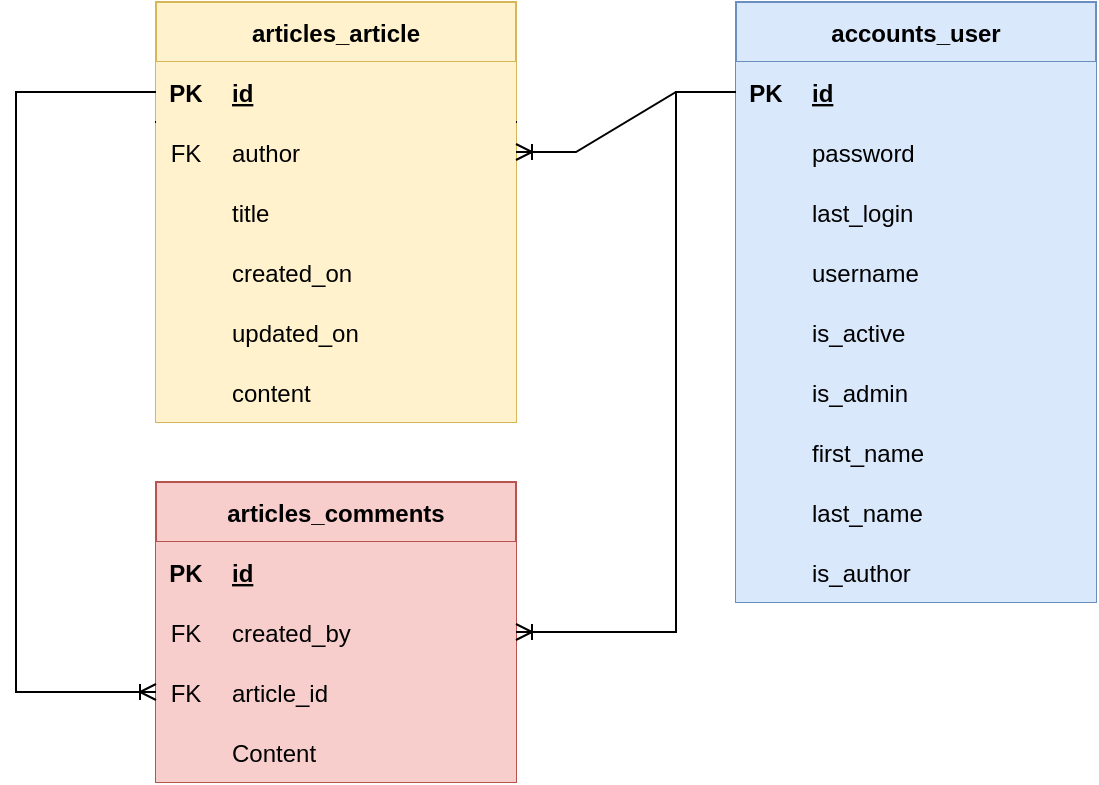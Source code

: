 <mxfile version="17.1.3" type="device"><diagram id="SGhBjbVwu2Fie4Jxc-4S" name="Page-1"><mxGraphModel dx="981" dy="526" grid="1" gridSize="10" guides="1" tooltips="1" connect="1" arrows="1" fold="1" page="1" pageScale="1" pageWidth="827" pageHeight="1169" math="0" shadow="0"><root><mxCell id="0"/><mxCell id="1" parent="0"/><mxCell id="_m4ntM4qR-f4kt7t6_uK-1" value="articles_article" style="shape=table;startSize=30;container=1;collapsible=1;childLayout=tableLayout;fixedRows=1;rowLines=0;fontStyle=1;align=center;resizeLast=1;fillColor=#fff2cc;strokeColor=#d6b656;" parent="1" vertex="1"><mxGeometry x="200" y="90" width="180" height="210" as="geometry"/></mxCell><mxCell id="_m4ntM4qR-f4kt7t6_uK-2" value="" style="shape=partialRectangle;collapsible=0;dropTarget=0;pointerEvents=0;fillColor=none;top=0;left=0;bottom=1;right=0;points=[[0,0.5],[1,0.5]];portConstraint=eastwest;" parent="_m4ntM4qR-f4kt7t6_uK-1" vertex="1"><mxGeometry y="30" width="180" height="30" as="geometry"/></mxCell><mxCell id="_m4ntM4qR-f4kt7t6_uK-3" value="PK" style="shape=partialRectangle;connectable=0;fillColor=#fff2cc;top=0;left=0;bottom=0;right=0;fontStyle=1;overflow=hidden;strokeColor=#d6b656;" parent="_m4ntM4qR-f4kt7t6_uK-2" vertex="1"><mxGeometry width="30" height="30" as="geometry"><mxRectangle width="30" height="30" as="alternateBounds"/></mxGeometry></mxCell><mxCell id="_m4ntM4qR-f4kt7t6_uK-4" value="id" style="shape=partialRectangle;connectable=0;fillColor=#fff2cc;top=0;left=0;bottom=0;right=0;align=left;spacingLeft=6;fontStyle=5;overflow=hidden;strokeColor=#d6b656;" parent="_m4ntM4qR-f4kt7t6_uK-2" vertex="1"><mxGeometry x="30" width="150" height="30" as="geometry"><mxRectangle width="150" height="30" as="alternateBounds"/></mxGeometry></mxCell><mxCell id="_m4ntM4qR-f4kt7t6_uK-5" value="" style="shape=partialRectangle;collapsible=0;dropTarget=0;pointerEvents=0;fillColor=none;top=0;left=0;bottom=0;right=0;points=[[0,0.5],[1,0.5]];portConstraint=eastwest;" parent="_m4ntM4qR-f4kt7t6_uK-1" vertex="1"><mxGeometry y="60" width="180" height="30" as="geometry"/></mxCell><mxCell id="_m4ntM4qR-f4kt7t6_uK-6" value="FK" style="shape=partialRectangle;connectable=0;fillColor=#fff2cc;top=0;left=0;bottom=0;right=0;editable=1;overflow=hidden;strokeColor=#d6b656;" parent="_m4ntM4qR-f4kt7t6_uK-5" vertex="1"><mxGeometry width="30" height="30" as="geometry"><mxRectangle width="30" height="30" as="alternateBounds"/></mxGeometry></mxCell><mxCell id="_m4ntM4qR-f4kt7t6_uK-7" value="author" style="shape=partialRectangle;connectable=0;fillColor=#fff2cc;top=0;left=0;bottom=0;right=0;align=left;spacingLeft=6;overflow=hidden;strokeColor=#d6b656;" parent="_m4ntM4qR-f4kt7t6_uK-5" vertex="1"><mxGeometry x="30" width="150" height="30" as="geometry"><mxRectangle width="150" height="30" as="alternateBounds"/></mxGeometry></mxCell><mxCell id="_m4ntM4qR-f4kt7t6_uK-8" value="" style="shape=partialRectangle;collapsible=0;dropTarget=0;pointerEvents=0;fillColor=none;top=0;left=0;bottom=0;right=0;points=[[0,0.5],[1,0.5]];portConstraint=eastwest;" parent="_m4ntM4qR-f4kt7t6_uK-1" vertex="1"><mxGeometry y="90" width="180" height="30" as="geometry"/></mxCell><mxCell id="_m4ntM4qR-f4kt7t6_uK-9" value="" style="shape=partialRectangle;connectable=0;fillColor=#fff2cc;top=0;left=0;bottom=0;right=0;editable=1;overflow=hidden;strokeColor=#d6b656;" parent="_m4ntM4qR-f4kt7t6_uK-8" vertex="1"><mxGeometry width="30" height="30" as="geometry"><mxRectangle width="30" height="30" as="alternateBounds"/></mxGeometry></mxCell><mxCell id="_m4ntM4qR-f4kt7t6_uK-10" value="title" style="shape=partialRectangle;connectable=0;fillColor=#fff2cc;top=0;left=0;bottom=0;right=0;align=left;spacingLeft=6;overflow=hidden;strokeColor=#d6b656;" parent="_m4ntM4qR-f4kt7t6_uK-8" vertex="1"><mxGeometry x="30" width="150" height="30" as="geometry"><mxRectangle width="150" height="30" as="alternateBounds"/></mxGeometry></mxCell><mxCell id="_m4ntM4qR-f4kt7t6_uK-11" value="" style="shape=partialRectangle;collapsible=0;dropTarget=0;pointerEvents=0;fillColor=none;top=0;left=0;bottom=0;right=0;points=[[0,0.5],[1,0.5]];portConstraint=eastwest;" parent="_m4ntM4qR-f4kt7t6_uK-1" vertex="1"><mxGeometry y="120" width="180" height="30" as="geometry"/></mxCell><mxCell id="_m4ntM4qR-f4kt7t6_uK-12" value="" style="shape=partialRectangle;connectable=0;fillColor=#fff2cc;top=0;left=0;bottom=0;right=0;editable=1;overflow=hidden;strokeColor=#d6b656;" parent="_m4ntM4qR-f4kt7t6_uK-11" vertex="1"><mxGeometry width="30" height="30" as="geometry"><mxRectangle width="30" height="30" as="alternateBounds"/></mxGeometry></mxCell><mxCell id="_m4ntM4qR-f4kt7t6_uK-13" value="created_on" style="shape=partialRectangle;connectable=0;fillColor=#fff2cc;top=0;left=0;bottom=0;right=0;align=left;spacingLeft=6;overflow=hidden;strokeColor=#d6b656;" parent="_m4ntM4qR-f4kt7t6_uK-11" vertex="1"><mxGeometry x="30" width="150" height="30" as="geometry"><mxRectangle width="150" height="30" as="alternateBounds"/></mxGeometry></mxCell><mxCell id="_m4ntM4qR-f4kt7t6_uK-29" value="" style="shape=partialRectangle;collapsible=0;dropTarget=0;pointerEvents=0;fillColor=none;top=0;left=0;bottom=0;right=0;points=[[0,0.5],[1,0.5]];portConstraint=eastwest;" parent="_m4ntM4qR-f4kt7t6_uK-1" vertex="1"><mxGeometry y="150" width="180" height="30" as="geometry"/></mxCell><mxCell id="_m4ntM4qR-f4kt7t6_uK-30" value="" style="shape=partialRectangle;connectable=0;fillColor=#fff2cc;top=0;left=0;bottom=0;right=0;editable=1;overflow=hidden;strokeColor=#d6b656;" parent="_m4ntM4qR-f4kt7t6_uK-29" vertex="1"><mxGeometry width="30" height="30" as="geometry"><mxRectangle width="30" height="30" as="alternateBounds"/></mxGeometry></mxCell><mxCell id="_m4ntM4qR-f4kt7t6_uK-31" value="updated_on" style="shape=partialRectangle;connectable=0;fillColor=#fff2cc;top=0;left=0;bottom=0;right=0;align=left;spacingLeft=6;overflow=hidden;strokeColor=#d6b656;" parent="_m4ntM4qR-f4kt7t6_uK-29" vertex="1"><mxGeometry x="30" width="150" height="30" as="geometry"><mxRectangle width="150" height="30" as="alternateBounds"/></mxGeometry></mxCell><mxCell id="c8YSMnfZSaYi6ro63lcI-1" value="" style="shape=tableRow;horizontal=0;startSize=0;swimlaneHead=0;swimlaneBody=0;fillColor=none;collapsible=0;dropTarget=0;points=[[0,0.5],[1,0.5]];portConstraint=eastwest;top=0;left=0;right=0;bottom=0;" vertex="1" parent="_m4ntM4qR-f4kt7t6_uK-1"><mxGeometry y="180" width="180" height="30" as="geometry"/></mxCell><mxCell id="c8YSMnfZSaYi6ro63lcI-2" value="" style="shape=partialRectangle;connectable=0;fillColor=#fff2cc;top=0;left=0;bottom=0;right=0;editable=1;overflow=hidden;strokeColor=#d6b656;" vertex="1" parent="c8YSMnfZSaYi6ro63lcI-1"><mxGeometry width="30" height="30" as="geometry"><mxRectangle width="30" height="30" as="alternateBounds"/></mxGeometry></mxCell><mxCell id="c8YSMnfZSaYi6ro63lcI-3" value="content" style="shape=partialRectangle;connectable=0;fillColor=#fff2cc;top=0;left=0;bottom=0;right=0;align=left;spacingLeft=6;overflow=hidden;strokeColor=#d6b656;" vertex="1" parent="c8YSMnfZSaYi6ro63lcI-1"><mxGeometry x="30" width="150" height="30" as="geometry"><mxRectangle width="150" height="30" as="alternateBounds"/></mxGeometry></mxCell><mxCell id="_m4ntM4qR-f4kt7t6_uK-14" value="accounts_user" style="shape=table;startSize=30;container=1;collapsible=1;childLayout=tableLayout;fixedRows=1;rowLines=0;fontStyle=1;align=center;resizeLast=1;fillColor=#dae8fc;strokeColor=#6c8ebf;" parent="1" vertex="1"><mxGeometry x="490" y="90" width="180" height="300" as="geometry"/></mxCell><mxCell id="_m4ntM4qR-f4kt7t6_uK-15" value="" style="shape=partialRectangle;collapsible=0;dropTarget=0;pointerEvents=0;fillColor=#dae8fc;top=0;left=0;bottom=1;right=0;points=[[0,0.5],[1,0.5]];portConstraint=eastwest;strokeColor=#6c8ebf;" parent="_m4ntM4qR-f4kt7t6_uK-14" vertex="1"><mxGeometry y="30" width="180" height="30" as="geometry"/></mxCell><mxCell id="_m4ntM4qR-f4kt7t6_uK-16" value="PK" style="shape=partialRectangle;connectable=0;fillColor=#dae8fc;top=0;left=0;bottom=0;right=0;fontStyle=1;overflow=hidden;strokeColor=#6c8ebf;" parent="_m4ntM4qR-f4kt7t6_uK-15" vertex="1"><mxGeometry width="30" height="30" as="geometry"><mxRectangle width="30" height="30" as="alternateBounds"/></mxGeometry></mxCell><mxCell id="_m4ntM4qR-f4kt7t6_uK-17" value="id" style="shape=partialRectangle;connectable=0;fillColor=#dae8fc;top=0;left=0;bottom=0;right=0;align=left;spacingLeft=6;fontStyle=5;overflow=hidden;strokeColor=#6c8ebf;" parent="_m4ntM4qR-f4kt7t6_uK-15" vertex="1"><mxGeometry x="30" width="150" height="30" as="geometry"><mxRectangle width="150" height="30" as="alternateBounds"/></mxGeometry></mxCell><mxCell id="_m4ntM4qR-f4kt7t6_uK-18" value="" style="shape=partialRectangle;collapsible=0;dropTarget=0;pointerEvents=0;fillColor=#dae8fc;top=0;left=0;bottom=0;right=0;points=[[0,0.5],[1,0.5]];portConstraint=eastwest;strokeColor=#6c8ebf;" parent="_m4ntM4qR-f4kt7t6_uK-14" vertex="1"><mxGeometry y="60" width="180" height="30" as="geometry"/></mxCell><mxCell id="_m4ntM4qR-f4kt7t6_uK-19" value="" style="shape=partialRectangle;connectable=0;fillColor=#dae8fc;top=0;left=0;bottom=0;right=0;editable=1;overflow=hidden;strokeColor=#6c8ebf;" parent="_m4ntM4qR-f4kt7t6_uK-18" vertex="1"><mxGeometry width="30" height="30" as="geometry"><mxRectangle width="30" height="30" as="alternateBounds"/></mxGeometry></mxCell><mxCell id="_m4ntM4qR-f4kt7t6_uK-20" value="password" style="shape=partialRectangle;connectable=0;fillColor=#dae8fc;top=0;left=0;bottom=0;right=0;align=left;spacingLeft=6;overflow=hidden;strokeColor=#6c8ebf;" parent="_m4ntM4qR-f4kt7t6_uK-18" vertex="1"><mxGeometry x="30" width="150" height="30" as="geometry"><mxRectangle width="150" height="30" as="alternateBounds"/></mxGeometry></mxCell><mxCell id="c8YSMnfZSaYi6ro63lcI-7" value="" style="shape=tableRow;horizontal=0;startSize=0;swimlaneHead=0;swimlaneBody=0;fillColor=#dae8fc;collapsible=0;dropTarget=0;points=[[0,0.5],[1,0.5]];portConstraint=eastwest;top=0;left=0;right=0;bottom=0;strokeColor=#6c8ebf;" vertex="1" parent="_m4ntM4qR-f4kt7t6_uK-14"><mxGeometry y="90" width="180" height="30" as="geometry"/></mxCell><mxCell id="c8YSMnfZSaYi6ro63lcI-8" value="" style="shape=partialRectangle;connectable=0;fillColor=#dae8fc;top=0;left=0;bottom=0;right=0;editable=1;overflow=hidden;strokeColor=#6c8ebf;" vertex="1" parent="c8YSMnfZSaYi6ro63lcI-7"><mxGeometry width="30" height="30" as="geometry"><mxRectangle width="30" height="30" as="alternateBounds"/></mxGeometry></mxCell><mxCell id="c8YSMnfZSaYi6ro63lcI-9" value="last_login" style="shape=partialRectangle;connectable=0;fillColor=#dae8fc;top=0;left=0;bottom=0;right=0;align=left;spacingLeft=6;overflow=hidden;strokeColor=#6c8ebf;" vertex="1" parent="c8YSMnfZSaYi6ro63lcI-7"><mxGeometry x="30" width="150" height="30" as="geometry"><mxRectangle width="150" height="30" as="alternateBounds"/></mxGeometry></mxCell><mxCell id="c8YSMnfZSaYi6ro63lcI-14" value="" style="shape=tableRow;horizontal=0;startSize=0;swimlaneHead=0;swimlaneBody=0;fillColor=#dae8fc;collapsible=0;dropTarget=0;points=[[0,0.5],[1,0.5]];portConstraint=eastwest;top=0;left=0;right=0;bottom=0;strokeColor=#6c8ebf;" vertex="1" parent="_m4ntM4qR-f4kt7t6_uK-14"><mxGeometry y="120" width="180" height="30" as="geometry"/></mxCell><mxCell id="c8YSMnfZSaYi6ro63lcI-15" value="" style="shape=partialRectangle;connectable=0;fillColor=#dae8fc;top=0;left=0;bottom=0;right=0;editable=1;overflow=hidden;strokeColor=#6c8ebf;" vertex="1" parent="c8YSMnfZSaYi6ro63lcI-14"><mxGeometry width="30" height="30" as="geometry"><mxRectangle width="30" height="30" as="alternateBounds"/></mxGeometry></mxCell><mxCell id="c8YSMnfZSaYi6ro63lcI-16" value="username" style="shape=partialRectangle;connectable=0;fillColor=#dae8fc;top=0;left=0;bottom=0;right=0;align=left;spacingLeft=6;overflow=hidden;strokeColor=#6c8ebf;" vertex="1" parent="c8YSMnfZSaYi6ro63lcI-14"><mxGeometry x="30" width="150" height="30" as="geometry"><mxRectangle width="150" height="30" as="alternateBounds"/></mxGeometry></mxCell><mxCell id="c8YSMnfZSaYi6ro63lcI-17" value="" style="shape=tableRow;horizontal=0;startSize=0;swimlaneHead=0;swimlaneBody=0;fillColor=#dae8fc;collapsible=0;dropTarget=0;points=[[0,0.5],[1,0.5]];portConstraint=eastwest;top=0;left=0;right=0;bottom=0;strokeColor=#6c8ebf;" vertex="1" parent="_m4ntM4qR-f4kt7t6_uK-14"><mxGeometry y="150" width="180" height="30" as="geometry"/></mxCell><mxCell id="c8YSMnfZSaYi6ro63lcI-18" value="" style="shape=partialRectangle;connectable=0;fillColor=#dae8fc;top=0;left=0;bottom=0;right=0;editable=1;overflow=hidden;strokeColor=#6c8ebf;" vertex="1" parent="c8YSMnfZSaYi6ro63lcI-17"><mxGeometry width="30" height="30" as="geometry"><mxRectangle width="30" height="30" as="alternateBounds"/></mxGeometry></mxCell><mxCell id="c8YSMnfZSaYi6ro63lcI-19" value="is_active" style="shape=partialRectangle;connectable=0;fillColor=#dae8fc;top=0;left=0;bottom=0;right=0;align=left;spacingLeft=6;overflow=hidden;strokeColor=#6c8ebf;" vertex="1" parent="c8YSMnfZSaYi6ro63lcI-17"><mxGeometry x="30" width="150" height="30" as="geometry"><mxRectangle width="150" height="30" as="alternateBounds"/></mxGeometry></mxCell><mxCell id="c8YSMnfZSaYi6ro63lcI-23" value="" style="shape=tableRow;horizontal=0;startSize=0;swimlaneHead=0;swimlaneBody=0;fillColor=#dae8fc;collapsible=0;dropTarget=0;points=[[0,0.5],[1,0.5]];portConstraint=eastwest;top=0;left=0;right=0;bottom=0;strokeColor=#6c8ebf;" vertex="1" parent="_m4ntM4qR-f4kt7t6_uK-14"><mxGeometry y="180" width="180" height="30" as="geometry"/></mxCell><mxCell id="c8YSMnfZSaYi6ro63lcI-24" value="" style="shape=partialRectangle;connectable=0;fillColor=#dae8fc;top=0;left=0;bottom=0;right=0;editable=1;overflow=hidden;strokeColor=#6c8ebf;" vertex="1" parent="c8YSMnfZSaYi6ro63lcI-23"><mxGeometry width="30" height="30" as="geometry"><mxRectangle width="30" height="30" as="alternateBounds"/></mxGeometry></mxCell><mxCell id="c8YSMnfZSaYi6ro63lcI-25" value="is_admin" style="shape=partialRectangle;connectable=0;fillColor=#dae8fc;top=0;left=0;bottom=0;right=0;align=left;spacingLeft=6;overflow=hidden;strokeColor=#6c8ebf;" vertex="1" parent="c8YSMnfZSaYi6ro63lcI-23"><mxGeometry x="30" width="150" height="30" as="geometry"><mxRectangle width="150" height="30" as="alternateBounds"/></mxGeometry></mxCell><mxCell id="c8YSMnfZSaYi6ro63lcI-26" value="" style="shape=tableRow;horizontal=0;startSize=0;swimlaneHead=0;swimlaneBody=0;fillColor=#dae8fc;collapsible=0;dropTarget=0;points=[[0,0.5],[1,0.5]];portConstraint=eastwest;top=0;left=0;right=0;bottom=0;strokeColor=#6c8ebf;" vertex="1" parent="_m4ntM4qR-f4kt7t6_uK-14"><mxGeometry y="210" width="180" height="30" as="geometry"/></mxCell><mxCell id="c8YSMnfZSaYi6ro63lcI-27" value="" style="shape=partialRectangle;connectable=0;fillColor=#dae8fc;top=0;left=0;bottom=0;right=0;editable=1;overflow=hidden;strokeColor=#6c8ebf;" vertex="1" parent="c8YSMnfZSaYi6ro63lcI-26"><mxGeometry width="30" height="30" as="geometry"><mxRectangle width="30" height="30" as="alternateBounds"/></mxGeometry></mxCell><mxCell id="c8YSMnfZSaYi6ro63lcI-28" value="first_name" style="shape=partialRectangle;connectable=0;fillColor=#dae8fc;top=0;left=0;bottom=0;right=0;align=left;spacingLeft=6;overflow=hidden;strokeColor=#6c8ebf;" vertex="1" parent="c8YSMnfZSaYi6ro63lcI-26"><mxGeometry x="30" width="150" height="30" as="geometry"><mxRectangle width="150" height="30" as="alternateBounds"/></mxGeometry></mxCell><mxCell id="c8YSMnfZSaYi6ro63lcI-29" value="" style="shape=tableRow;horizontal=0;startSize=0;swimlaneHead=0;swimlaneBody=0;fillColor=#dae8fc;collapsible=0;dropTarget=0;points=[[0,0.5],[1,0.5]];portConstraint=eastwest;top=0;left=0;right=0;bottom=0;strokeColor=#6c8ebf;" vertex="1" parent="_m4ntM4qR-f4kt7t6_uK-14"><mxGeometry y="240" width="180" height="30" as="geometry"/></mxCell><mxCell id="c8YSMnfZSaYi6ro63lcI-30" value="" style="shape=partialRectangle;connectable=0;fillColor=#dae8fc;top=0;left=0;bottom=0;right=0;editable=1;overflow=hidden;strokeColor=#6c8ebf;" vertex="1" parent="c8YSMnfZSaYi6ro63lcI-29"><mxGeometry width="30" height="30" as="geometry"><mxRectangle width="30" height="30" as="alternateBounds"/></mxGeometry></mxCell><mxCell id="c8YSMnfZSaYi6ro63lcI-31" value="last_name" style="shape=partialRectangle;connectable=0;fillColor=#dae8fc;top=0;left=0;bottom=0;right=0;align=left;spacingLeft=6;overflow=hidden;strokeColor=#6c8ebf;" vertex="1" parent="c8YSMnfZSaYi6ro63lcI-29"><mxGeometry x="30" width="150" height="30" as="geometry"><mxRectangle width="150" height="30" as="alternateBounds"/></mxGeometry></mxCell><mxCell id="c8YSMnfZSaYi6ro63lcI-20" value="" style="shape=tableRow;horizontal=0;startSize=0;swimlaneHead=0;swimlaneBody=0;fillColor=#dae8fc;collapsible=0;dropTarget=0;points=[[0,0.5],[1,0.5]];portConstraint=eastwest;top=0;left=0;right=0;bottom=0;strokeColor=#6c8ebf;" vertex="1" parent="_m4ntM4qR-f4kt7t6_uK-14"><mxGeometry y="270" width="180" height="30" as="geometry"/></mxCell><mxCell id="c8YSMnfZSaYi6ro63lcI-21" value="" style="shape=partialRectangle;connectable=0;fillColor=#dae8fc;top=0;left=0;bottom=0;right=0;editable=1;overflow=hidden;strokeColor=#6c8ebf;" vertex="1" parent="c8YSMnfZSaYi6ro63lcI-20"><mxGeometry width="30" height="30" as="geometry"><mxRectangle width="30" height="30" as="alternateBounds"/></mxGeometry></mxCell><mxCell id="c8YSMnfZSaYi6ro63lcI-22" value="is_author" style="shape=partialRectangle;connectable=0;fillColor=#dae8fc;top=0;left=0;bottom=0;right=0;align=left;spacingLeft=6;overflow=hidden;strokeColor=#6c8ebf;" vertex="1" parent="c8YSMnfZSaYi6ro63lcI-20"><mxGeometry x="30" width="150" height="30" as="geometry"><mxRectangle width="150" height="30" as="alternateBounds"/></mxGeometry></mxCell><mxCell id="_m4ntM4qR-f4kt7t6_uK-28" value="" style="edgeStyle=entityRelationEdgeStyle;fontSize=12;html=1;endArrow=ERoneToMany;rounded=0;exitX=0;exitY=0.5;exitDx=0;exitDy=0;entryX=1;entryY=0.5;entryDx=0;entryDy=0;" parent="1" source="_m4ntM4qR-f4kt7t6_uK-15" target="_m4ntM4qR-f4kt7t6_uK-5" edge="1"><mxGeometry width="100" height="100" relative="1" as="geometry"><mxPoint x="240" y="390" as="sourcePoint"/><mxPoint x="340" y="290" as="targetPoint"/></mxGeometry></mxCell><mxCell id="_m4ntM4qR-f4kt7t6_uK-32" value="articles_comments" style="shape=table;startSize=30;container=1;collapsible=1;childLayout=tableLayout;fixedRows=1;rowLines=0;fontStyle=1;align=center;resizeLast=1;fillColor=#f8cecc;strokeColor=#b85450;" parent="1" vertex="1"><mxGeometry x="200" y="330" width="180" height="150" as="geometry"><mxRectangle x="50" y="310" width="90" height="30" as="alternateBounds"/></mxGeometry></mxCell><mxCell id="_m4ntM4qR-f4kt7t6_uK-33" value="" style="shape=partialRectangle;collapsible=0;dropTarget=0;pointerEvents=0;fillColor=#f8cecc;top=0;left=0;bottom=1;right=0;points=[[0,0.5],[1,0.5]];portConstraint=eastwest;strokeColor=#b85450;" parent="_m4ntM4qR-f4kt7t6_uK-32" vertex="1"><mxGeometry y="30" width="180" height="30" as="geometry"/></mxCell><mxCell id="_m4ntM4qR-f4kt7t6_uK-34" value="PK" style="shape=partialRectangle;connectable=0;fillColor=#f8cecc;top=0;left=0;bottom=0;right=0;fontStyle=1;overflow=hidden;strokeColor=#b85450;" parent="_m4ntM4qR-f4kt7t6_uK-33" vertex="1"><mxGeometry width="30" height="30" as="geometry"><mxRectangle width="30" height="30" as="alternateBounds"/></mxGeometry></mxCell><mxCell id="_m4ntM4qR-f4kt7t6_uK-35" value="id" style="shape=partialRectangle;connectable=0;fillColor=#f8cecc;top=0;left=0;bottom=0;right=0;align=left;spacingLeft=6;fontStyle=5;overflow=hidden;strokeColor=#b85450;" parent="_m4ntM4qR-f4kt7t6_uK-33" vertex="1"><mxGeometry x="30" width="150" height="30" as="geometry"><mxRectangle width="150" height="30" as="alternateBounds"/></mxGeometry></mxCell><mxCell id="_m4ntM4qR-f4kt7t6_uK-36" value="" style="shape=partialRectangle;collapsible=0;dropTarget=0;pointerEvents=0;fillColor=#f8cecc;top=0;left=0;bottom=0;right=0;points=[[0,0.5],[1,0.5]];portConstraint=eastwest;strokeColor=#b85450;" parent="_m4ntM4qR-f4kt7t6_uK-32" vertex="1"><mxGeometry y="60" width="180" height="30" as="geometry"/></mxCell><mxCell id="_m4ntM4qR-f4kt7t6_uK-37" value="FK" style="shape=partialRectangle;connectable=0;fillColor=#f8cecc;top=0;left=0;bottom=0;right=0;editable=1;overflow=hidden;strokeColor=#b85450;" parent="_m4ntM4qR-f4kt7t6_uK-36" vertex="1"><mxGeometry width="30" height="30" as="geometry"><mxRectangle width="30" height="30" as="alternateBounds"/></mxGeometry></mxCell><mxCell id="_m4ntM4qR-f4kt7t6_uK-38" value="created_by" style="shape=partialRectangle;connectable=0;fillColor=#f8cecc;top=0;left=0;bottom=0;right=0;align=left;spacingLeft=6;overflow=hidden;strokeColor=#b85450;" parent="_m4ntM4qR-f4kt7t6_uK-36" vertex="1"><mxGeometry x="30" width="150" height="30" as="geometry"><mxRectangle width="150" height="30" as="alternateBounds"/></mxGeometry></mxCell><mxCell id="_m4ntM4qR-f4kt7t6_uK-39" value="" style="shape=partialRectangle;collapsible=0;dropTarget=0;pointerEvents=0;fillColor=#f8cecc;top=0;left=0;bottom=0;right=0;points=[[0,0.5],[1,0.5]];portConstraint=eastwest;strokeColor=#b85450;" parent="_m4ntM4qR-f4kt7t6_uK-32" vertex="1"><mxGeometry y="90" width="180" height="30" as="geometry"/></mxCell><mxCell id="_m4ntM4qR-f4kt7t6_uK-40" value="FK" style="shape=partialRectangle;connectable=0;fillColor=#f8cecc;top=0;left=0;bottom=0;right=0;editable=1;overflow=hidden;strokeColor=#b85450;" parent="_m4ntM4qR-f4kt7t6_uK-39" vertex="1"><mxGeometry width="30" height="30" as="geometry"><mxRectangle width="30" height="30" as="alternateBounds"/></mxGeometry></mxCell><mxCell id="_m4ntM4qR-f4kt7t6_uK-41" value="article_id" style="shape=partialRectangle;connectable=0;fillColor=#f8cecc;top=0;left=0;bottom=0;right=0;align=left;spacingLeft=6;overflow=hidden;strokeColor=#b85450;" parent="_m4ntM4qR-f4kt7t6_uK-39" vertex="1"><mxGeometry x="30" width="150" height="30" as="geometry"><mxRectangle width="150" height="30" as="alternateBounds"/></mxGeometry></mxCell><mxCell id="_m4ntM4qR-f4kt7t6_uK-45" value="" style="shape=partialRectangle;collapsible=0;dropTarget=0;pointerEvents=0;fillColor=#f8cecc;top=0;left=0;bottom=0;right=0;points=[[0,0.5],[1,0.5]];portConstraint=eastwest;strokeColor=#b85450;" parent="_m4ntM4qR-f4kt7t6_uK-32" vertex="1"><mxGeometry y="120" width="180" height="30" as="geometry"/></mxCell><mxCell id="_m4ntM4qR-f4kt7t6_uK-46" value="" style="shape=partialRectangle;connectable=0;fillColor=#f8cecc;top=0;left=0;bottom=0;right=0;editable=1;overflow=hidden;strokeColor=#b85450;" parent="_m4ntM4qR-f4kt7t6_uK-45" vertex="1"><mxGeometry width="30" height="30" as="geometry"><mxRectangle width="30" height="30" as="alternateBounds"/></mxGeometry></mxCell><mxCell id="_m4ntM4qR-f4kt7t6_uK-47" value="Content" style="shape=partialRectangle;connectable=0;fillColor=#f8cecc;top=0;left=0;bottom=0;right=0;align=left;spacingLeft=6;overflow=hidden;strokeColor=#b85450;" parent="_m4ntM4qR-f4kt7t6_uK-45" vertex="1"><mxGeometry x="30" width="150" height="30" as="geometry"><mxRectangle width="150" height="30" as="alternateBounds"/></mxGeometry></mxCell><mxCell id="_m4ntM4qR-f4kt7t6_uK-52" value="" style="edgeStyle=orthogonalEdgeStyle;fontSize=12;html=1;endArrow=ERoneToMany;rounded=0;exitX=0;exitY=0.5;exitDx=0;exitDy=0;jumpStyle=arc;entryX=0;entryY=0.5;entryDx=0;entryDy=0;" parent="1" source="_m4ntM4qR-f4kt7t6_uK-2" target="_m4ntM4qR-f4kt7t6_uK-39" edge="1"><mxGeometry width="100" height="100" relative="1" as="geometry"><mxPoint x="410" y="405" as="sourcePoint"/><mxPoint x="80" y="420" as="targetPoint"/><Array as="points"><mxPoint x="130" y="135"/><mxPoint x="130" y="435"/></Array></mxGeometry></mxCell><mxCell id="_m4ntM4qR-f4kt7t6_uK-54" value="" style="edgeStyle=orthogonalEdgeStyle;fontSize=12;html=1;endArrow=ERoneToMany;rounded=0;exitX=0;exitY=0.5;exitDx=0;exitDy=0;jumpStyle=arc;entryX=1;entryY=0.5;entryDx=0;entryDy=0;" parent="1" source="_m4ntM4qR-f4kt7t6_uK-15" target="_m4ntM4qR-f4kt7t6_uK-36" edge="1"><mxGeometry width="100" height="100" relative="1" as="geometry"><mxPoint x="210" y="145" as="sourcePoint"/><mxPoint x="200" y="445" as="targetPoint"/><Array as="points"><mxPoint x="460" y="135"/><mxPoint x="460" y="405"/></Array></mxGeometry></mxCell></root></mxGraphModel></diagram></mxfile>